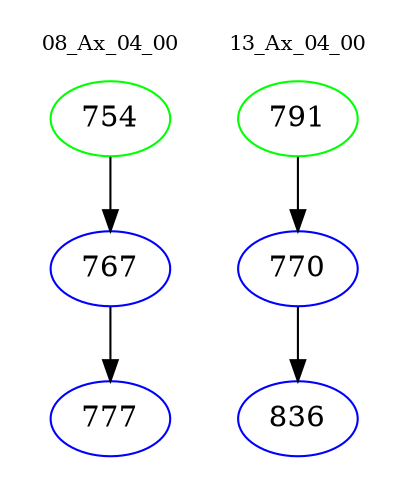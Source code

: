 digraph{
subgraph cluster_0 {
color = white
label = "08_Ax_04_00";
fontsize=10;
T0_754 [label="754", color="green"]
T0_754 -> T0_767 [color="black"]
T0_767 [label="767", color="blue"]
T0_767 -> T0_777 [color="black"]
T0_777 [label="777", color="blue"]
}
subgraph cluster_1 {
color = white
label = "13_Ax_04_00";
fontsize=10;
T1_791 [label="791", color="green"]
T1_791 -> T1_770 [color="black"]
T1_770 [label="770", color="blue"]
T1_770 -> T1_836 [color="black"]
T1_836 [label="836", color="blue"]
}
}
